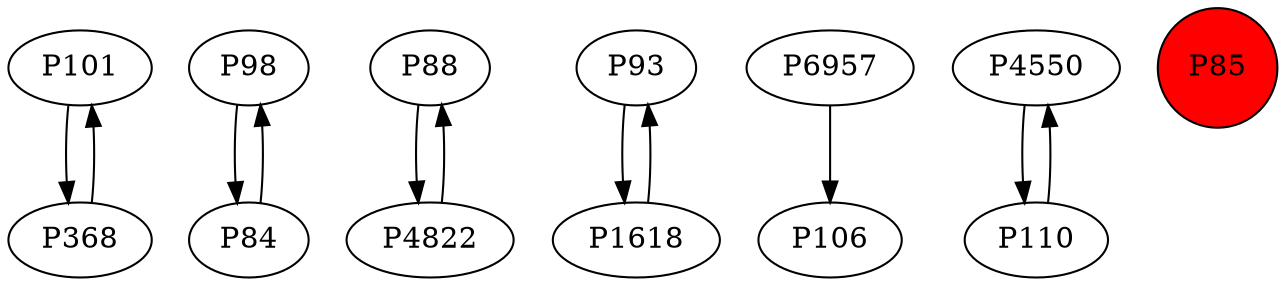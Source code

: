 digraph {
	P101 -> P368
	P98 -> P84
	P84 -> P98
	P88 -> P4822
	P368 -> P101
	P93 -> P1618
	P6957 -> P106
	P4550 -> P110
	P1618 -> P93
	P4822 -> P88
	P110 -> P4550
	P85 [shape=circle]
	P85 [style=filled]
	P85 [fillcolor=red]
}